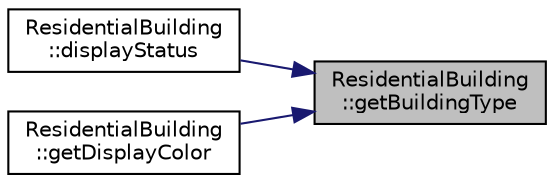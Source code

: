 digraph "ResidentialBuilding::getBuildingType"
{
 // LATEX_PDF_SIZE
  edge [fontname="Helvetica",fontsize="10",labelfontname="Helvetica",labelfontsize="10"];
  node [fontname="Helvetica",fontsize="10",shape=record];
  rankdir="RL";
  Node1 [label="ResidentialBuilding\l::getBuildingType",height=0.2,width=0.4,color="black", fillcolor="grey75", style="filled", fontcolor="black",tooltip="Gets the building type."];
  Node1 -> Node2 [dir="back",color="midnightblue",fontsize="10",style="solid"];
  Node2 [label="ResidentialBuilding\l::displayStatus",height=0.2,width=0.4,color="black", fillcolor="white", style="filled",URL="$classResidentialBuilding.html#a88540ce1ca4099cdbb10caaa33939cdb",tooltip="Displays the status of the residential building."];
  Node1 -> Node3 [dir="back",color="midnightblue",fontsize="10",style="solid"];
  Node3 [label="ResidentialBuilding\l::getDisplayColor",height=0.2,width=0.4,color="black", fillcolor="white", style="filled",URL="$classResidentialBuilding.html#ad90cfe33e3ec74723198750728e0c118",tooltip="Gets the display color based on utility coverage."];
}
